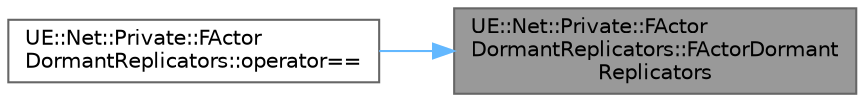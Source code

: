 digraph "UE::Net::Private::FActorDormantReplicators::FActorDormantReplicators"
{
 // INTERACTIVE_SVG=YES
 // LATEX_PDF_SIZE
  bgcolor="transparent";
  edge [fontname=Helvetica,fontsize=10,labelfontname=Helvetica,labelfontsize=10];
  node [fontname=Helvetica,fontsize=10,shape=box,height=0.2,width=0.4];
  rankdir="RL";
  Node1 [id="Node000001",label="UE::Net::Private::FActor\lDormantReplicators::FActorDormant\lReplicators",height=0.2,width=0.4,color="gray40", fillcolor="grey60", style="filled", fontcolor="black",tooltip=" "];
  Node1 -> Node2 [id="edge1_Node000001_Node000002",dir="back",color="steelblue1",style="solid",tooltip=" "];
  Node2 [id="Node000002",label="UE::Net::Private::FActor\lDormantReplicators::operator==",height=0.2,width=0.4,color="grey40", fillcolor="white", style="filled",URL="$d5/d24/structUE_1_1Net_1_1Private_1_1FActorDormantReplicators.html#a58bd73e4271c671cfa65a11a9346d798",tooltip=" "];
}
